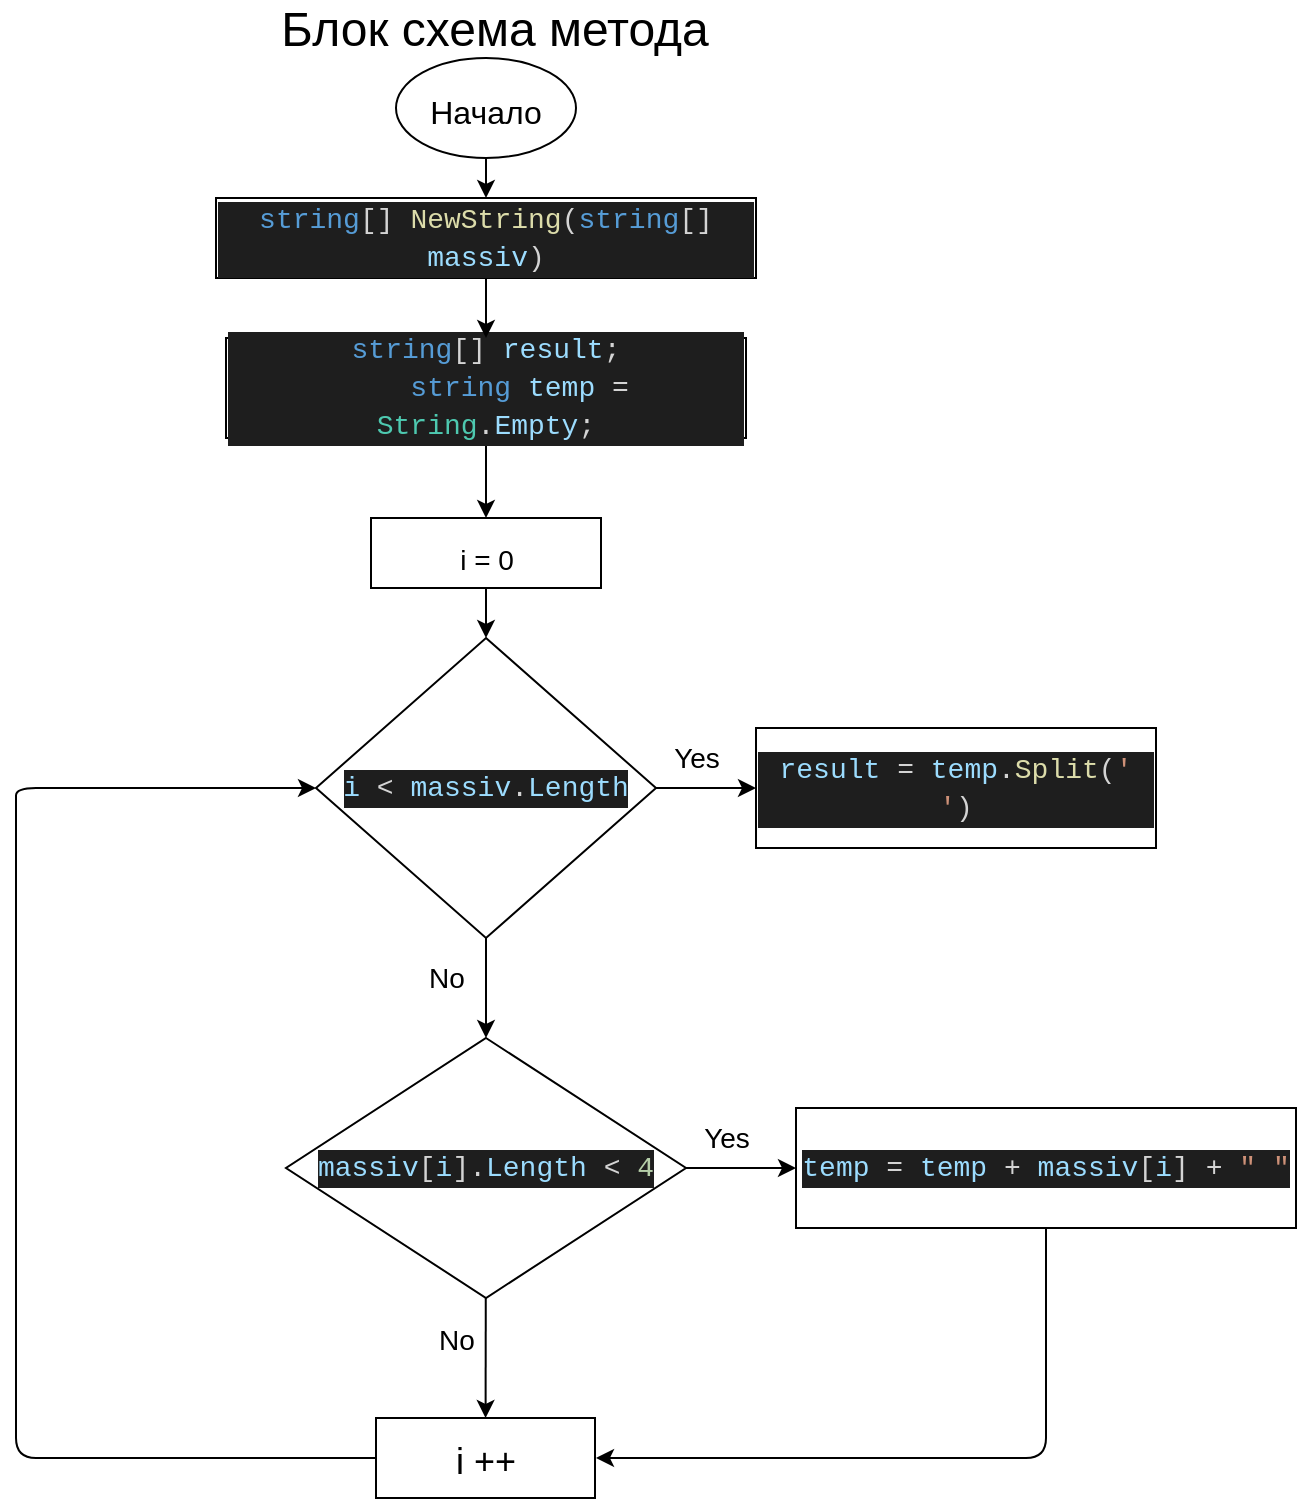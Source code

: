 <mxfile>
    <diagram id="Mc-XLXgZvTSOS3mjzwkr" name="Страница 1">
        <mxGraphModel dx="587" dy="235" grid="1" gridSize="10" guides="1" tooltips="1" connect="1" arrows="1" fold="1" page="1" pageScale="1" pageWidth="827" pageHeight="1169" math="0" shadow="0">
            <root>
                <mxCell id="0"/>
                <mxCell id="1" parent="0"/>
                <mxCell id="4" value="&lt;font style=&quot;font-size: 24px&quot;&gt;Блок схема метода&lt;br&gt;&lt;br&gt;&lt;/font&gt;" style="text;html=1;align=center;verticalAlign=middle;resizable=0;points=[];autosize=1;strokeColor=none;fillColor=none;" vertex="1" parent="1">
                    <mxGeometry x="184" y="80" width="230" height="40" as="geometry"/>
                </mxCell>
                <mxCell id="21" value="" style="edgeStyle=none;html=1;fontSize=14;" edge="1" parent="1" source="5" target="19">
                    <mxGeometry relative="1" as="geometry"/>
                </mxCell>
                <mxCell id="5" value="&lt;font size=&quot;3&quot;&gt;Начало&lt;/font&gt;" style="ellipse;whiteSpace=wrap;html=1;fontSize=24;" vertex="1" parent="1">
                    <mxGeometry x="250" y="100" width="90" height="50" as="geometry"/>
                </mxCell>
                <mxCell id="11" value="" style="edgeStyle=none;html=1;fontSize=12;" edge="1" parent="1" source="8" target="10">
                    <mxGeometry relative="1" as="geometry"/>
                </mxCell>
                <mxCell id="8" value="&lt;div style=&quot;color: rgb(212 , 212 , 212) ; background-color: rgb(30 , 30 , 30) ; font-family: &amp;#34;consolas&amp;#34; , &amp;#34;courier new&amp;#34; , monospace ; font-size: 14px ; line-height: 19px&quot;&gt;&lt;div&gt;&lt;span style=&quot;color: #569cd6&quot;&gt;string&lt;/span&gt;[] &lt;span style=&quot;color: #9cdcfe&quot;&gt;result&lt;/span&gt;;&lt;/div&gt;&lt;div&gt;&amp;nbsp; &amp;nbsp; &lt;span style=&quot;color: #569cd6&quot;&gt;string&lt;/span&gt; &lt;span style=&quot;color: #9cdcfe&quot;&gt;temp&lt;/span&gt; = &lt;span style=&quot;color: #4ec9b0&quot;&gt;String&lt;/span&gt;.&lt;span style=&quot;color: #9cdcfe&quot;&gt;Empty&lt;/span&gt;;&lt;/div&gt;&lt;/div&gt;" style="whiteSpace=wrap;html=1;fontSize=24;" vertex="1" parent="1">
                    <mxGeometry x="165" y="240" width="260" height="50" as="geometry"/>
                </mxCell>
                <mxCell id="13" value="" style="edgeStyle=none;html=1;fontSize=14;" edge="1" parent="1" source="10" target="12">
                    <mxGeometry relative="1" as="geometry"/>
                </mxCell>
                <mxCell id="10" value="&lt;font style=&quot;font-size: 14px&quot;&gt;i = 0&lt;/font&gt;" style="whiteSpace=wrap;html=1;fontSize=24;" vertex="1" parent="1">
                    <mxGeometry x="237.5" y="330" width="115" height="35" as="geometry"/>
                </mxCell>
                <mxCell id="15" value="" style="edgeStyle=none;html=1;fontSize=14;" edge="1" parent="1" source="12" target="14">
                    <mxGeometry relative="1" as="geometry"/>
                </mxCell>
                <mxCell id="40" value="" style="edgeStyle=none;html=1;fontSize=14;" edge="1" parent="1" source="12" target="39">
                    <mxGeometry relative="1" as="geometry"/>
                </mxCell>
                <mxCell id="12" value="&lt;div style=&quot;color: rgb(212 , 212 , 212) ; background-color: rgb(30 , 30 , 30) ; font-family: &amp;#34;consolas&amp;#34; , &amp;#34;courier new&amp;#34; , monospace ; font-size: 14px ; line-height: 19px&quot;&gt;&lt;span style=&quot;color: #9cdcfe&quot;&gt;i&lt;/span&gt; &amp;lt; &lt;span style=&quot;color: #9cdcfe&quot;&gt;massiv&lt;/span&gt;.&lt;span style=&quot;color: #9cdcfe&quot;&gt;Length&lt;/span&gt;&lt;/div&gt;" style="rhombus;whiteSpace=wrap;html=1;fontSize=24;" vertex="1" parent="1">
                    <mxGeometry x="210" y="390" width="170" height="150" as="geometry"/>
                </mxCell>
                <mxCell id="18" value="" style="edgeStyle=none;html=1;fontSize=14;" edge="1" parent="1" source="14" target="17">
                    <mxGeometry relative="1" as="geometry"/>
                </mxCell>
                <mxCell id="24" value="" style="edgeStyle=none;html=1;fontSize=14;" edge="1" parent="1" source="14" target="23">
                    <mxGeometry relative="1" as="geometry"/>
                </mxCell>
                <mxCell id="14" value="&lt;div style=&quot;color: rgb(212 , 212 , 212) ; background-color: rgb(30 , 30 , 30) ; font-family: &amp;#34;consolas&amp;#34; , &amp;#34;courier new&amp;#34; , monospace ; font-size: 14px ; line-height: 19px&quot;&gt;&lt;span style=&quot;color: #9cdcfe&quot;&gt;massiv&lt;/span&gt;[&lt;span style=&quot;color: #9cdcfe&quot;&gt;i&lt;/span&gt;].&lt;span style=&quot;color: #9cdcfe&quot;&gt;Length&lt;/span&gt; &amp;lt; &lt;span style=&quot;color: #b5cea8&quot;&gt;4&lt;/span&gt;&lt;/div&gt;" style="rhombus;whiteSpace=wrap;html=1;fontSize=24;" vertex="1" parent="1">
                    <mxGeometry x="195" y="590" width="200" height="130" as="geometry"/>
                </mxCell>
                <mxCell id="16" value="No" style="text;html=1;align=center;verticalAlign=middle;resizable=0;points=[];autosize=1;strokeColor=none;fillColor=none;fontSize=14;" vertex="1" parent="1">
                    <mxGeometry x="260" y="550" width="30" height="20" as="geometry"/>
                </mxCell>
                <mxCell id="36" style="edgeStyle=none;html=1;fontSize=14;" edge="1" parent="1" source="17">
                    <mxGeometry relative="1" as="geometry">
                        <mxPoint x="350" y="800" as="targetPoint"/>
                        <Array as="points">
                            <mxPoint x="575" y="800"/>
                        </Array>
                    </mxGeometry>
                </mxCell>
                <mxCell id="17" value="&lt;div style=&quot;color: rgb(212 , 212 , 212) ; background-color: rgb(30 , 30 , 30) ; font-family: &amp;#34;consolas&amp;#34; , &amp;#34;courier new&amp;#34; , monospace ; font-size: 14px ; line-height: 19px&quot;&gt;&lt;span style=&quot;color: #9cdcfe&quot;&gt;temp&lt;/span&gt; = &lt;span style=&quot;color: #9cdcfe&quot;&gt;temp&lt;/span&gt; + &lt;span style=&quot;color: #9cdcfe&quot;&gt;massiv&lt;/span&gt;[&lt;span style=&quot;color: #9cdcfe&quot;&gt;i&lt;/span&gt;] + &lt;span style=&quot;color: #ce9178&quot;&gt;&quot; &quot;&lt;/span&gt;&lt;/div&gt;" style="whiteSpace=wrap;html=1;fontSize=24;" vertex="1" parent="1">
                    <mxGeometry x="450" y="625" width="250" height="60" as="geometry"/>
                </mxCell>
                <mxCell id="20" value="" style="edgeStyle=none;html=1;fontSize=14;" edge="1" parent="1" source="19" target="8">
                    <mxGeometry relative="1" as="geometry"/>
                </mxCell>
                <mxCell id="19" value="&lt;div style=&quot;color: rgb(212 , 212 , 212) ; background-color: rgb(30 , 30 , 30) ; font-family: &amp;#34;consolas&amp;#34; , &amp;#34;courier new&amp;#34; , monospace ; line-height: 19px&quot;&gt;&lt;span style=&quot;color: #569cd6&quot;&gt;string&lt;/span&gt;[] &lt;span style=&quot;color: #dcdcaa&quot;&gt;NewString&lt;/span&gt;(&lt;span style=&quot;color: #569cd6&quot;&gt;string&lt;/span&gt;[] &lt;span style=&quot;color: #9cdcfe&quot;&gt;massiv&lt;/span&gt;)&lt;/div&gt;" style="rounded=0;whiteSpace=wrap;html=1;fontSize=14;" vertex="1" parent="1">
                    <mxGeometry x="160" y="170" width="270" height="40" as="geometry"/>
                </mxCell>
                <mxCell id="22" value="Yes" style="text;html=1;align=center;verticalAlign=middle;resizable=0;points=[];autosize=1;strokeColor=none;fillColor=none;fontSize=14;" vertex="1" parent="1">
                    <mxGeometry x="395" y="630" width="40" height="20" as="geometry"/>
                </mxCell>
                <mxCell id="34" style="edgeStyle=none;html=1;fontSize=18;entryX=0;entryY=0.5;entryDx=0;entryDy=0;" edge="1" parent="1" source="23" target="12">
                    <mxGeometry relative="1" as="geometry">
                        <mxPoint x="60" y="450" as="targetPoint"/>
                        <Array as="points">
                            <mxPoint x="60" y="800"/>
                            <mxPoint x="60" y="480"/>
                            <mxPoint x="60" y="465"/>
                        </Array>
                    </mxGeometry>
                </mxCell>
                <mxCell id="23" value="&lt;font style=&quot;font-size: 18px&quot;&gt;i ++&lt;/font&gt;" style="whiteSpace=wrap;html=1;fontSize=24;" vertex="1" parent="1">
                    <mxGeometry x="240" y="780" width="109.5" height="40" as="geometry"/>
                </mxCell>
                <mxCell id="35" value="&lt;font style=&quot;font-size: 14px&quot;&gt;No&lt;/font&gt;" style="text;html=1;align=center;verticalAlign=middle;resizable=0;points=[];autosize=1;strokeColor=none;fillColor=none;fontSize=18;" vertex="1" parent="1">
                    <mxGeometry x="265" y="725" width="30" height="30" as="geometry"/>
                </mxCell>
                <mxCell id="39" value="&lt;div style=&quot;color: rgb(212 , 212 , 212) ; background-color: rgb(30 , 30 , 30) ; font-family: &amp;#34;consolas&amp;#34; , &amp;#34;courier new&amp;#34; , monospace ; font-size: 14px ; line-height: 19px&quot;&gt;&lt;span style=&quot;color: #9cdcfe&quot;&gt;result&lt;/span&gt; = &lt;span style=&quot;color: #9cdcfe&quot;&gt;temp&lt;/span&gt;.&lt;span style=&quot;color: #dcdcaa&quot;&gt;Split&lt;/span&gt;(&lt;span style=&quot;color: #ce9178&quot;&gt;' '&lt;/span&gt;)&lt;/div&gt;" style="whiteSpace=wrap;html=1;fontSize=24;" vertex="1" parent="1">
                    <mxGeometry x="430" y="435" width="200" height="60" as="geometry"/>
                </mxCell>
                <mxCell id="41" value="Yes" style="text;html=1;align=center;verticalAlign=middle;resizable=0;points=[];autosize=1;strokeColor=none;fillColor=none;fontSize=14;" vertex="1" parent="1">
                    <mxGeometry x="380" y="440" width="40" height="20" as="geometry"/>
                </mxCell>
            </root>
        </mxGraphModel>
    </diagram>
</mxfile>